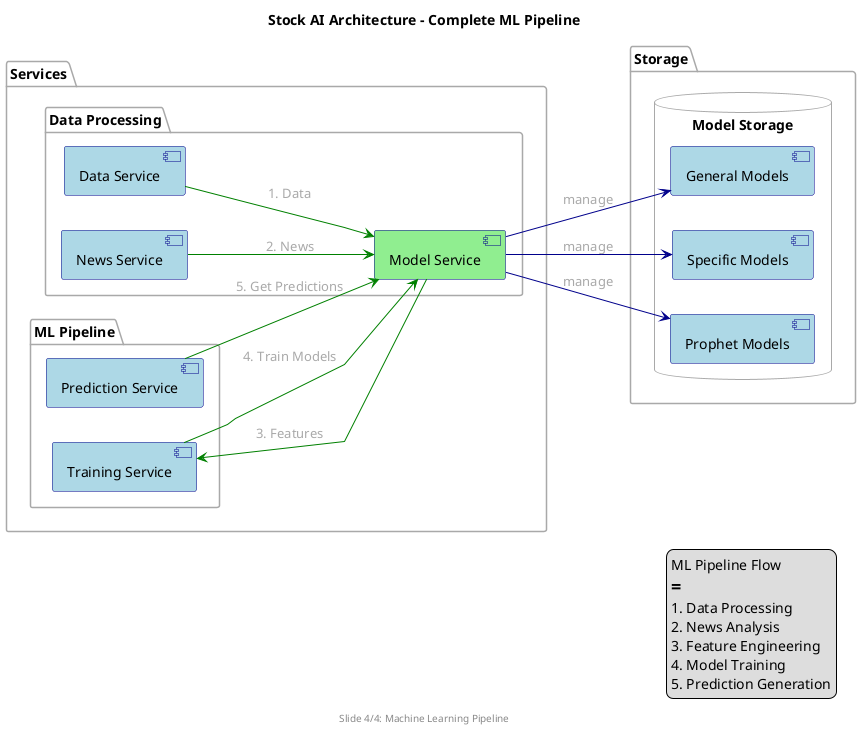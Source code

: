 @startuml Stock AI - Complete Pipeline

' Style settings
skinparam componentStyle uml2
skinparam component {
    BackgroundColor LightBlue
    BorderColor DarkBlue
}
skinparam linetype polyline
skinparam package {
    BorderColor DarkGrey
    BackgroundColor White
}
skinparam arrow {
    Color DarkBlue
    FontColor DarkGrey
}

' Main Layout
left to right direction

' Services Layer
package "Services" {
    package "Data Processing" {
        [Data Service] as data_service
        [Model Service] as model_service #LightGreen
        [News Service] as news_service
    }

    package "ML Pipeline" {
        [Training Service] as training_service
        [Prediction Service] as prediction_service
    }
}

package "Storage" {
    database "Model Storage" {
        [General Models] as general_models
        [Specific Models] as specific_models
        [Prophet Models] as prophet_models
    }
}

' ML Pipeline Flow
data_service -[#Green]-> model_service : 1. Data
news_service -[#Green]-> model_service : 2. News
model_service -[#Green]-> training_service : 3. Features
training_service -[#Green]-> model_service : 4. Train Models
prediction_service -[#Green]-> model_service : 5. Get Predictions

' Model Management
model_service --> general_models : manage
model_service --> specific_models : manage
model_service --> prophet_models : manage

title "Stock AI Architecture - Complete ML Pipeline"
footer "Slide 4/4: Machine Learning Pipeline"

legend right
  ML Pipeline Flow
  ==
  1. Data Processing
  2. News Analysis
  3. Feature Engineering
  4. Model Training
  5. Prediction Generation
endlegend

@enduml